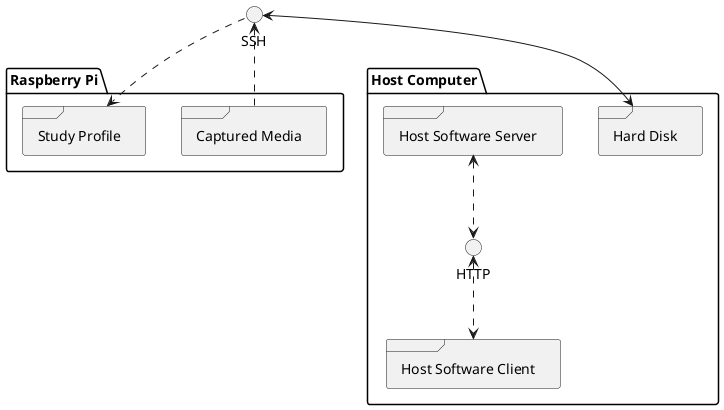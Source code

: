 @startuml
() SSH
package "Raspberry Pi" {
	frame "Captured Media"
	frame "Study Profile"
}
package "Host Computer" {
	frame "Hard Disk"
	frame "Host Software Server"
	frame "Host Software Client"
	() HTTP
}
"Captured Media" ..> SSH
SSH <--> "Hard Disk"
SSH ..> "Study Profile"
"Host Software Server" <..> HTTP
HTTP <..> "Host Software Client"
@enduml
